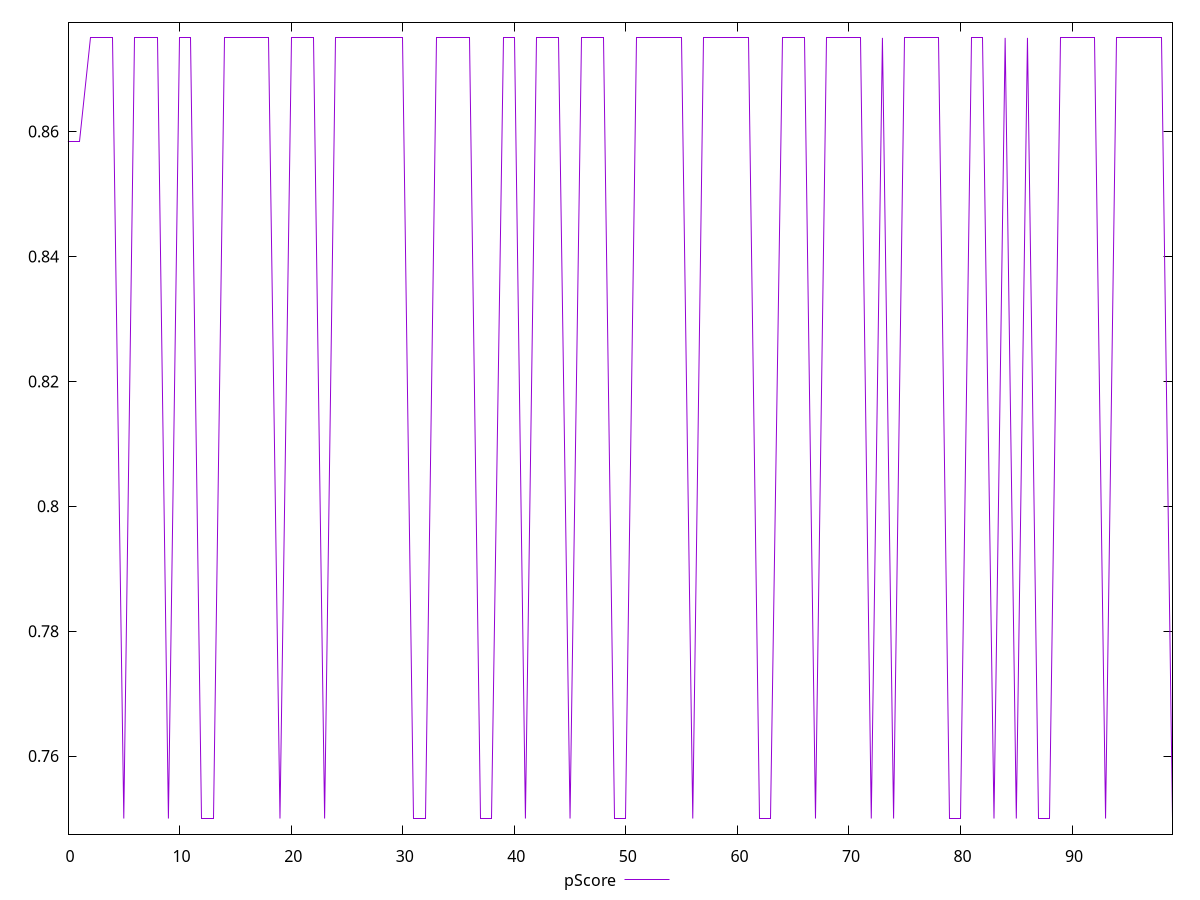 reset

$pScore <<EOF
0 0.8583333333333334
1 0.8583333333333334
2 0.875
3 0.875
4 0.875
5 0.75
6 0.875
7 0.875
8 0.875
9 0.75
10 0.875
11 0.875
12 0.75
13 0.75
14 0.875
15 0.875
16 0.875
17 0.875
18 0.875
19 0.75
20 0.875
21 0.875
22 0.875
23 0.75
24 0.875
25 0.875
26 0.875
27 0.875
28 0.875
29 0.875
30 0.875
31 0.75
32 0.75
33 0.875
34 0.875
35 0.875
36 0.875
37 0.75
38 0.75
39 0.875
40 0.875
41 0.75
42 0.875
43 0.875
44 0.875
45 0.75
46 0.875
47 0.875
48 0.875
49 0.75
50 0.75
51 0.875
52 0.875
53 0.875
54 0.875
55 0.875
56 0.75
57 0.875
58 0.875
59 0.875
60 0.875
61 0.875
62 0.75
63 0.75
64 0.875
65 0.875
66 0.875
67 0.75
68 0.875
69 0.875
70 0.875
71 0.875
72 0.75
73 0.875
74 0.75
75 0.875
76 0.875
77 0.875
78 0.875
79 0.75
80 0.75
81 0.875
82 0.875
83 0.75
84 0.875
85 0.75
86 0.875
87 0.75
88 0.75
89 0.875
90 0.875
91 0.875
92 0.875
93 0.75
94 0.875
95 0.875
96 0.875
97 0.875
98 0.875
99 0.75
EOF

set key outside below
set xrange [0:99]
set yrange [0.7475:0.8775]
set trange [0.7475:0.8775]
set terminal svg size 640, 500 enhanced background rgb 'white'
set output "report_00019_2021-02-10T18-14-37.922Z//offscreen-images/samples/pages/pScore/values.svg"

plot $pScore title "pScore" with line

reset
